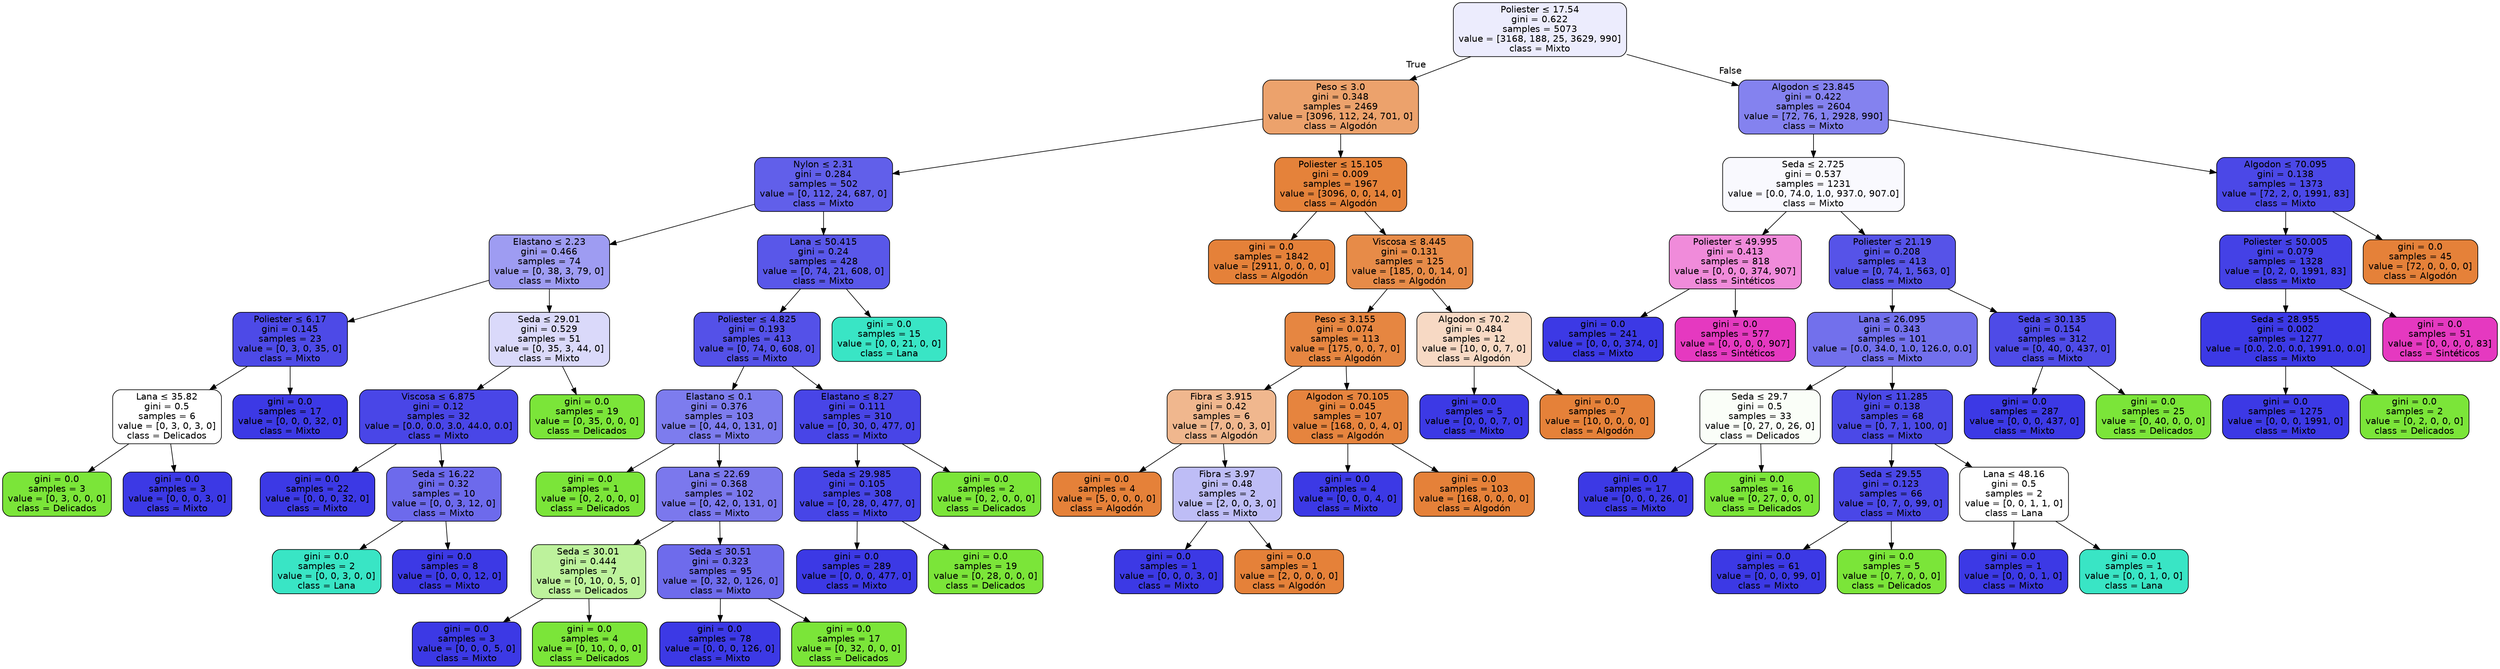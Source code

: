 digraph Tree {
node [shape=box, style="filled, rounded", color="black", fontname="helvetica"] ;
edge [fontname="helvetica"] ;
0 [label=<Poliester &le; 17.54<br/>gini = 0.622<br/>samples = 5073<br/>value = [3168, 188, 25, 3629, 990]<br/>class = Mixto>, fillcolor="#ececfd"] ;
1 [label=<Peso &le; 3.0<br/>gini = 0.348<br/>samples = 2469<br/>value = [3096, 112, 24, 701, 0]<br/>class = Algodón>, fillcolor="#eca26c"] ;
0 -> 1 [labeldistance=2.5, labelangle=45, headlabel="True"] ;
2 [label=<Nylon &le; 2.31<br/>gini = 0.284<br/>samples = 502<br/>value = [0, 112, 24, 687, 0]<br/>class = Mixto>, fillcolor="#615fea"] ;
1 -> 2 ;
3 [label=<Elastano &le; 2.23<br/>gini = 0.466<br/>samples = 74<br/>value = [0, 38, 3, 79, 0]<br/>class = Mixto>, fillcolor="#9e9cf2"] ;
2 -> 3 ;
4 [label=<Poliester &le; 6.17<br/>gini = 0.145<br/>samples = 23<br/>value = [0, 3, 0, 35, 0]<br/>class = Mixto>, fillcolor="#4d4ae7"] ;
3 -> 4 ;
5 [label=<Lana &le; 35.82<br/>gini = 0.5<br/>samples = 6<br/>value = [0, 3, 0, 3, 0]<br/>class = Delicados>, fillcolor="#ffffff"] ;
4 -> 5 ;
6 [label=<gini = 0.0<br/>samples = 3<br/>value = [0, 3, 0, 0, 0]<br/>class = Delicados>, fillcolor="#7be539"] ;
5 -> 6 ;
7 [label=<gini = 0.0<br/>samples = 3<br/>value = [0, 0, 0, 3, 0]<br/>class = Mixto>, fillcolor="#3c39e5"] ;
5 -> 7 ;
8 [label=<gini = 0.0<br/>samples = 17<br/>value = [0, 0, 0, 32, 0]<br/>class = Mixto>, fillcolor="#3c39e5"] ;
4 -> 8 ;
9 [label=<Seda &le; 29.01<br/>gini = 0.529<br/>samples = 51<br/>value = [0, 35, 3, 44, 0]<br/>class = Mixto>, fillcolor="#dad9fa"] ;
3 -> 9 ;
10 [label=<Viscosa &le; 6.875<br/>gini = 0.12<br/>samples = 32<br/>value = [0.0, 0.0, 3.0, 44.0, 0.0]<br/>class = Mixto>, fillcolor="#4946e7"] ;
9 -> 10 ;
11 [label=<gini = 0.0<br/>samples = 22<br/>value = [0, 0, 0, 32, 0]<br/>class = Mixto>, fillcolor="#3c39e5"] ;
10 -> 11 ;
12 [label=<Seda &le; 16.22<br/>gini = 0.32<br/>samples = 10<br/>value = [0, 0, 3, 12, 0]<br/>class = Mixto>, fillcolor="#6d6aec"] ;
10 -> 12 ;
13 [label=<gini = 0.0<br/>samples = 2<br/>value = [0, 0, 3, 0, 0]<br/>class = Lana>, fillcolor="#39e5c5"] ;
12 -> 13 ;
14 [label=<gini = 0.0<br/>samples = 8<br/>value = [0, 0, 0, 12, 0]<br/>class = Mixto>, fillcolor="#3c39e5"] ;
12 -> 14 ;
15 [label=<gini = 0.0<br/>samples = 19<br/>value = [0, 35, 0, 0, 0]<br/>class = Delicados>, fillcolor="#7be539"] ;
9 -> 15 ;
16 [label=<Lana &le; 50.415<br/>gini = 0.24<br/>samples = 428<br/>value = [0, 74, 21, 608, 0]<br/>class = Mixto>, fillcolor="#5957e9"] ;
2 -> 16 ;
17 [label=<Poliester &le; 4.825<br/>gini = 0.193<br/>samples = 413<br/>value = [0, 74, 0, 608, 0]<br/>class = Mixto>, fillcolor="#5451e8"] ;
16 -> 17 ;
18 [label=<Elastano &le; 0.1<br/>gini = 0.376<br/>samples = 103<br/>value = [0, 44, 0, 131, 0]<br/>class = Mixto>, fillcolor="#7d7cee"] ;
17 -> 18 ;
19 [label=<gini = 0.0<br/>samples = 1<br/>value = [0, 2, 0, 0, 0]<br/>class = Delicados>, fillcolor="#7be539"] ;
18 -> 19 ;
20 [label=<Lana &le; 22.69<br/>gini = 0.368<br/>samples = 102<br/>value = [0, 42, 0, 131, 0]<br/>class = Mixto>, fillcolor="#7b78ed"] ;
18 -> 20 ;
21 [label=<Seda &le; 30.01<br/>gini = 0.444<br/>samples = 7<br/>value = [0, 10, 0, 5, 0]<br/>class = Delicados>, fillcolor="#bdf29c"] ;
20 -> 21 ;
22 [label=<gini = 0.0<br/>samples = 3<br/>value = [0, 0, 0, 5, 0]<br/>class = Mixto>, fillcolor="#3c39e5"] ;
21 -> 22 ;
23 [label=<gini = 0.0<br/>samples = 4<br/>value = [0, 10, 0, 0, 0]<br/>class = Delicados>, fillcolor="#7be539"] ;
21 -> 23 ;
24 [label=<Seda &le; 30.51<br/>gini = 0.323<br/>samples = 95<br/>value = [0, 32, 0, 126, 0]<br/>class = Mixto>, fillcolor="#6e6bec"] ;
20 -> 24 ;
25 [label=<gini = 0.0<br/>samples = 78<br/>value = [0, 0, 0, 126, 0]<br/>class = Mixto>, fillcolor="#3c39e5"] ;
24 -> 25 ;
26 [label=<gini = 0.0<br/>samples = 17<br/>value = [0, 32, 0, 0, 0]<br/>class = Delicados>, fillcolor="#7be539"] ;
24 -> 26 ;
27 [label=<Elastano &le; 8.27<br/>gini = 0.111<br/>samples = 310<br/>value = [0, 30, 0, 477, 0]<br/>class = Mixto>, fillcolor="#4845e7"] ;
17 -> 27 ;
28 [label=<Seda &le; 29.985<br/>gini = 0.105<br/>samples = 308<br/>value = [0, 28, 0, 477, 0]<br/>class = Mixto>, fillcolor="#4745e7"] ;
27 -> 28 ;
29 [label=<gini = 0.0<br/>samples = 289<br/>value = [0, 0, 0, 477, 0]<br/>class = Mixto>, fillcolor="#3c39e5"] ;
28 -> 29 ;
30 [label=<gini = 0.0<br/>samples = 19<br/>value = [0, 28, 0, 0, 0]<br/>class = Delicados>, fillcolor="#7be539"] ;
28 -> 30 ;
31 [label=<gini = 0.0<br/>samples = 2<br/>value = [0, 2, 0, 0, 0]<br/>class = Delicados>, fillcolor="#7be539"] ;
27 -> 31 ;
32 [label=<gini = 0.0<br/>samples = 15<br/>value = [0, 0, 21, 0, 0]<br/>class = Lana>, fillcolor="#39e5c5"] ;
16 -> 32 ;
33 [label=<Poliester &le; 15.105<br/>gini = 0.009<br/>samples = 1967<br/>value = [3096, 0, 0, 14, 0]<br/>class = Algodón>, fillcolor="#e5823a"] ;
1 -> 33 ;
34 [label=<gini = 0.0<br/>samples = 1842<br/>value = [2911, 0, 0, 0, 0]<br/>class = Algodón>, fillcolor="#e58139"] ;
33 -> 34 ;
35 [label=<Viscosa &le; 8.445<br/>gini = 0.131<br/>samples = 125<br/>value = [185, 0, 0, 14, 0]<br/>class = Algodón>, fillcolor="#e78b48"] ;
33 -> 35 ;
36 [label=<Peso &le; 3.155<br/>gini = 0.074<br/>samples = 113<br/>value = [175, 0, 0, 7, 0]<br/>class = Algodón>, fillcolor="#e68641"] ;
35 -> 36 ;
37 [label=<Fibra &le; 3.915<br/>gini = 0.42<br/>samples = 6<br/>value = [7, 0, 0, 3, 0]<br/>class = Algodón>, fillcolor="#f0b78e"] ;
36 -> 37 ;
38 [label=<gini = 0.0<br/>samples = 4<br/>value = [5, 0, 0, 0, 0]<br/>class = Algodón>, fillcolor="#e58139"] ;
37 -> 38 ;
39 [label=<Fibra &le; 3.97<br/>gini = 0.48<br/>samples = 2<br/>value = [2, 0, 0, 3, 0]<br/>class = Mixto>, fillcolor="#bebdf6"] ;
37 -> 39 ;
40 [label=<gini = 0.0<br/>samples = 1<br/>value = [0, 0, 0, 3, 0]<br/>class = Mixto>, fillcolor="#3c39e5"] ;
39 -> 40 ;
41 [label=<gini = 0.0<br/>samples = 1<br/>value = [2, 0, 0, 0, 0]<br/>class = Algodón>, fillcolor="#e58139"] ;
39 -> 41 ;
42 [label=<Algodon &le; 70.105<br/>gini = 0.045<br/>samples = 107<br/>value = [168, 0, 0, 4, 0]<br/>class = Algodón>, fillcolor="#e6843e"] ;
36 -> 42 ;
43 [label=<gini = 0.0<br/>samples = 4<br/>value = [0, 0, 0, 4, 0]<br/>class = Mixto>, fillcolor="#3c39e5"] ;
42 -> 43 ;
44 [label=<gini = 0.0<br/>samples = 103<br/>value = [168, 0, 0, 0, 0]<br/>class = Algodón>, fillcolor="#e58139"] ;
42 -> 44 ;
45 [label=<Algodon &le; 70.2<br/>gini = 0.484<br/>samples = 12<br/>value = [10, 0, 0, 7, 0]<br/>class = Algodón>, fillcolor="#f7d9c4"] ;
35 -> 45 ;
46 [label=<gini = 0.0<br/>samples = 5<br/>value = [0, 0, 0, 7, 0]<br/>class = Mixto>, fillcolor="#3c39e5"] ;
45 -> 46 ;
47 [label=<gini = 0.0<br/>samples = 7<br/>value = [10, 0, 0, 0, 0]<br/>class = Algodón>, fillcolor="#e58139"] ;
45 -> 47 ;
48 [label=<Algodon &le; 23.845<br/>gini = 0.422<br/>samples = 2604<br/>value = [72, 76, 1, 2928, 990]<br/>class = Mixto>, fillcolor="#8482ef"] ;
0 -> 48 [labeldistance=2.5, labelangle=-45, headlabel="False"] ;
49 [label=<Seda &le; 2.725<br/>gini = 0.537<br/>samples = 1231<br/>value = [0.0, 74.0, 1.0, 937.0, 907.0]<br/>class = Mixto>, fillcolor="#f9f9fe"] ;
48 -> 49 ;
50 [label=<Poliester &le; 49.995<br/>gini = 0.413<br/>samples = 818<br/>value = [0, 0, 0, 374, 907]<br/>class = Sintéticos>, fillcolor="#f08bda"] ;
49 -> 50 ;
51 [label=<gini = 0.0<br/>samples = 241<br/>value = [0, 0, 0, 374, 0]<br/>class = Mixto>, fillcolor="#3c39e5"] ;
50 -> 51 ;
52 [label=<gini = 0.0<br/>samples = 577<br/>value = [0, 0, 0, 0, 907]<br/>class = Sintéticos>, fillcolor="#e539c0"] ;
50 -> 52 ;
53 [label=<Poliester &le; 21.19<br/>gini = 0.208<br/>samples = 413<br/>value = [0, 74, 1, 563, 0]<br/>class = Mixto>, fillcolor="#5653e8"] ;
49 -> 53 ;
54 [label=<Lana &le; 26.095<br/>gini = 0.343<br/>samples = 101<br/>value = [0.0, 34.0, 1.0, 126.0, 0.0]<br/>class = Mixto>, fillcolor="#7270ec"] ;
53 -> 54 ;
55 [label=<Seda &le; 29.7<br/>gini = 0.5<br/>samples = 33<br/>value = [0, 27, 0, 26, 0]<br/>class = Delicados>, fillcolor="#fafef8"] ;
54 -> 55 ;
56 [label=<gini = 0.0<br/>samples = 17<br/>value = [0, 0, 0, 26, 0]<br/>class = Mixto>, fillcolor="#3c39e5"] ;
55 -> 56 ;
57 [label=<gini = 0.0<br/>samples = 16<br/>value = [0, 27, 0, 0, 0]<br/>class = Delicados>, fillcolor="#7be539"] ;
55 -> 57 ;
58 [label=<Nylon &le; 11.285<br/>gini = 0.138<br/>samples = 68<br/>value = [0, 7, 1, 100, 0]<br/>class = Mixto>, fillcolor="#4b49e7"] ;
54 -> 58 ;
59 [label=<Seda &le; 29.55<br/>gini = 0.123<br/>samples = 66<br/>value = [0, 7, 0, 99, 0]<br/>class = Mixto>, fillcolor="#4a47e7"] ;
58 -> 59 ;
60 [label=<gini = 0.0<br/>samples = 61<br/>value = [0, 0, 0, 99, 0]<br/>class = Mixto>, fillcolor="#3c39e5"] ;
59 -> 60 ;
61 [label=<gini = 0.0<br/>samples = 5<br/>value = [0, 7, 0, 0, 0]<br/>class = Delicados>, fillcolor="#7be539"] ;
59 -> 61 ;
62 [label=<Lana &le; 48.16<br/>gini = 0.5<br/>samples = 2<br/>value = [0, 0, 1, 1, 0]<br/>class = Lana>, fillcolor="#ffffff"] ;
58 -> 62 ;
63 [label=<gini = 0.0<br/>samples = 1<br/>value = [0, 0, 0, 1, 0]<br/>class = Mixto>, fillcolor="#3c39e5"] ;
62 -> 63 ;
64 [label=<gini = 0.0<br/>samples = 1<br/>value = [0, 0, 1, 0, 0]<br/>class = Lana>, fillcolor="#39e5c5"] ;
62 -> 64 ;
65 [label=<Seda &le; 30.135<br/>gini = 0.154<br/>samples = 312<br/>value = [0, 40, 0, 437, 0]<br/>class = Mixto>, fillcolor="#4e4be7"] ;
53 -> 65 ;
66 [label=<gini = 0.0<br/>samples = 287<br/>value = [0, 0, 0, 437, 0]<br/>class = Mixto>, fillcolor="#3c39e5"] ;
65 -> 66 ;
67 [label=<gini = 0.0<br/>samples = 25<br/>value = [0, 40, 0, 0, 0]<br/>class = Delicados>, fillcolor="#7be539"] ;
65 -> 67 ;
68 [label=<Algodon &le; 70.095<br/>gini = 0.138<br/>samples = 1373<br/>value = [72, 2, 0, 1991, 83]<br/>class = Mixto>, fillcolor="#4b48e7"] ;
48 -> 68 ;
69 [label=<Poliester &le; 50.005<br/>gini = 0.079<br/>samples = 1328<br/>value = [0, 2, 0, 1991, 83]<br/>class = Mixto>, fillcolor="#4441e6"] ;
68 -> 69 ;
70 [label=<Seda &le; 28.955<br/>gini = 0.002<br/>samples = 1277<br/>value = [0.0, 2.0, 0.0, 1991.0, 0.0]<br/>class = Mixto>, fillcolor="#3c39e5"] ;
69 -> 70 ;
71 [label=<gini = 0.0<br/>samples = 1275<br/>value = [0, 0, 0, 1991, 0]<br/>class = Mixto>, fillcolor="#3c39e5"] ;
70 -> 71 ;
72 [label=<gini = 0.0<br/>samples = 2<br/>value = [0, 2, 0, 0, 0]<br/>class = Delicados>, fillcolor="#7be539"] ;
70 -> 72 ;
73 [label=<gini = 0.0<br/>samples = 51<br/>value = [0, 0, 0, 0, 83]<br/>class = Sintéticos>, fillcolor="#e539c0"] ;
69 -> 73 ;
74 [label=<gini = 0.0<br/>samples = 45<br/>value = [72, 0, 0, 0, 0]<br/>class = Algodón>, fillcolor="#e58139"] ;
68 -> 74 ;
}